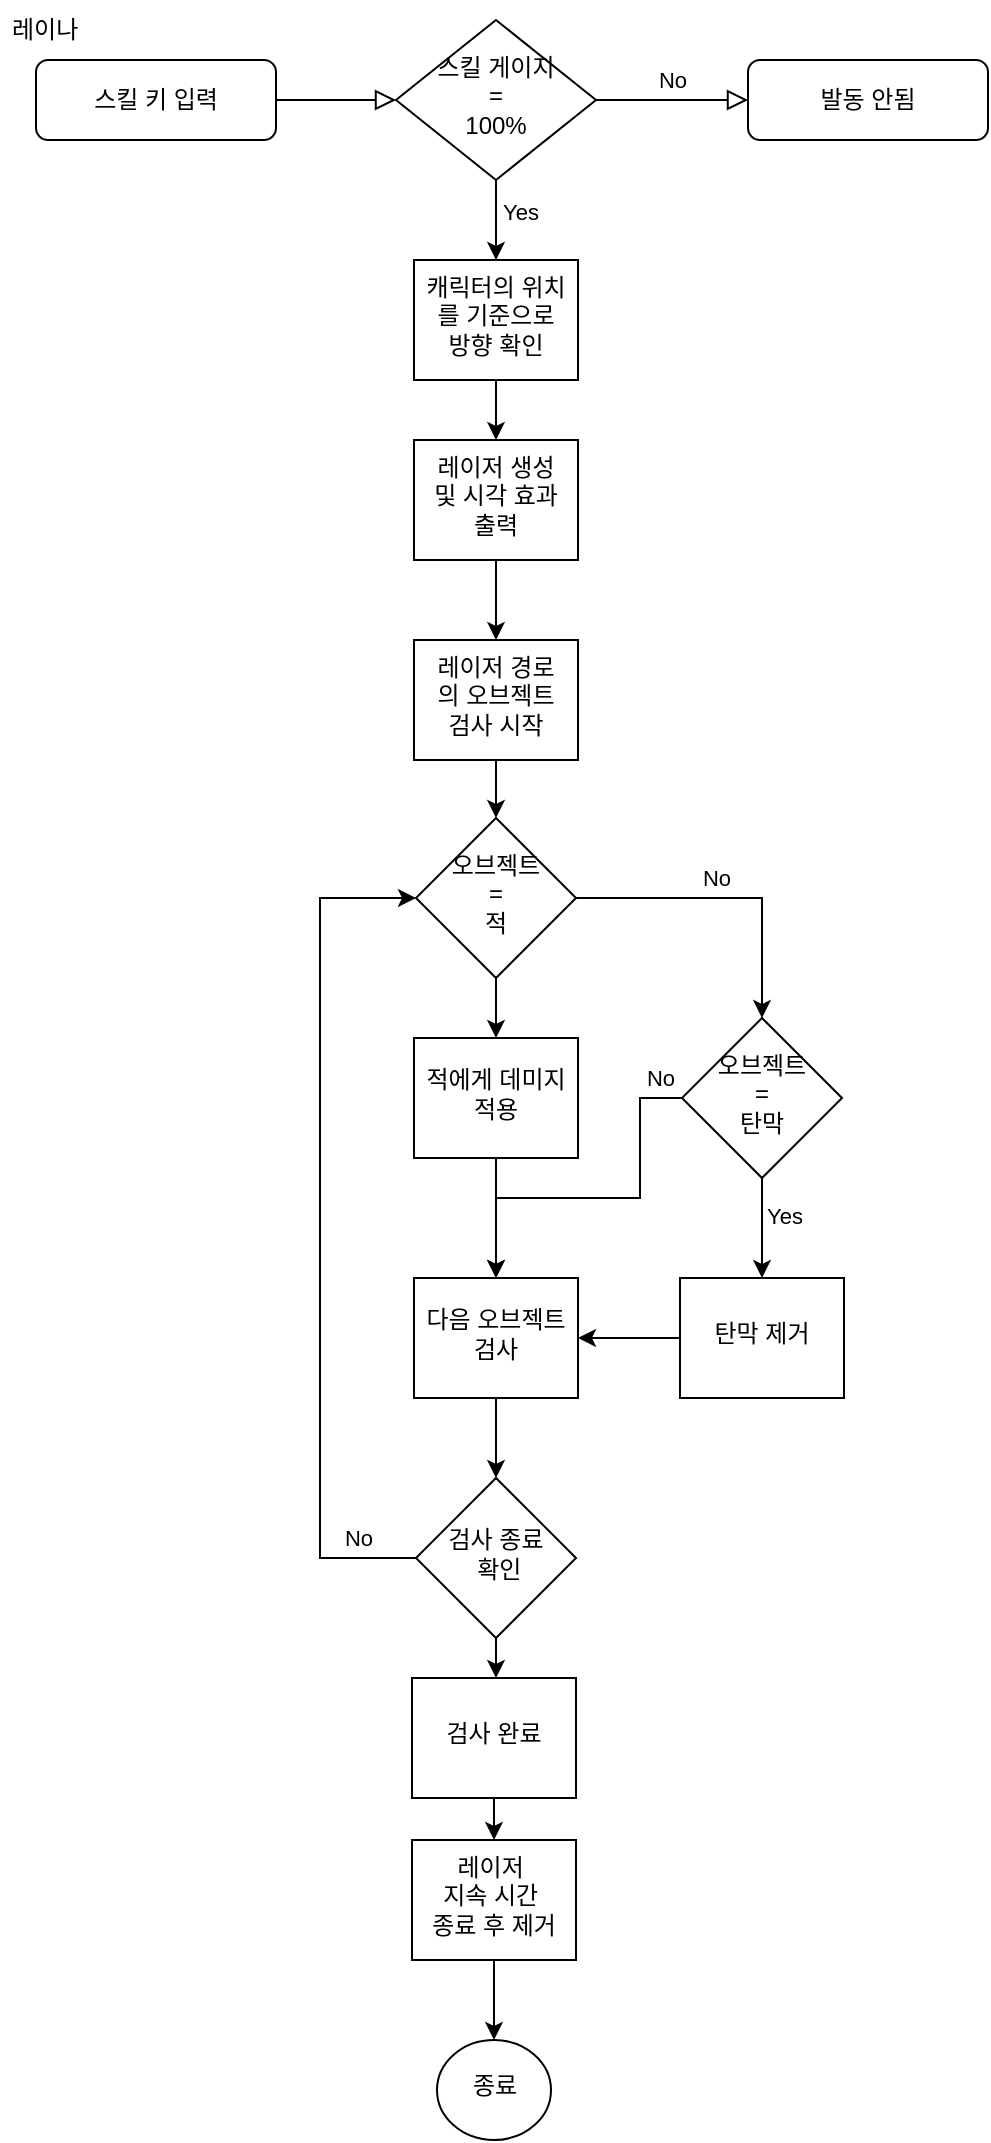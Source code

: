 <mxfile version="26.2.15">
  <diagram id="C5RBs43oDa-KdzZeNtuy" name="Page-1">
    <mxGraphModel dx="712" dy="1193" grid="1" gridSize="10" guides="1" tooltips="1" connect="1" arrows="1" fold="1" page="1" pageScale="1" pageWidth="827" pageHeight="1169" math="0" shadow="0">
      <root>
        <mxCell id="WIyWlLk6GJQsqaUBKTNV-0" />
        <mxCell id="WIyWlLk6GJQsqaUBKTNV-1" parent="WIyWlLk6GJQsqaUBKTNV-0" />
        <mxCell id="WIyWlLk6GJQsqaUBKTNV-2" value="" style="rounded=0;html=1;jettySize=auto;orthogonalLoop=1;fontSize=11;endArrow=block;endFill=0;endSize=8;strokeWidth=1;shadow=0;labelBackgroundColor=none;edgeStyle=orthogonalEdgeStyle;" parent="WIyWlLk6GJQsqaUBKTNV-1" source="WIyWlLk6GJQsqaUBKTNV-3" target="WIyWlLk6GJQsqaUBKTNV-6" edge="1">
          <mxGeometry relative="1" as="geometry" />
        </mxCell>
        <mxCell id="WIyWlLk6GJQsqaUBKTNV-3" value="스킬 키 입력" style="rounded=1;whiteSpace=wrap;html=1;fontSize=12;glass=0;strokeWidth=1;shadow=0;" parent="WIyWlLk6GJQsqaUBKTNV-1" vertex="1">
          <mxGeometry x="58" y="70" width="120" height="40" as="geometry" />
        </mxCell>
        <mxCell id="WIyWlLk6GJQsqaUBKTNV-5" value="No" style="edgeStyle=orthogonalEdgeStyle;rounded=0;html=1;jettySize=auto;orthogonalLoop=1;fontSize=11;endArrow=block;endFill=0;endSize=8;strokeWidth=1;shadow=0;labelBackgroundColor=none;" parent="WIyWlLk6GJQsqaUBKTNV-1" source="WIyWlLk6GJQsqaUBKTNV-6" target="WIyWlLk6GJQsqaUBKTNV-7" edge="1">
          <mxGeometry y="10" relative="1" as="geometry">
            <mxPoint as="offset" />
          </mxGeometry>
        </mxCell>
        <mxCell id="XRQsmOzAujlqHSzxxDNQ-4" value="" style="edgeStyle=orthogonalEdgeStyle;rounded=0;orthogonalLoop=1;jettySize=auto;html=1;" parent="WIyWlLk6GJQsqaUBKTNV-1" source="WIyWlLk6GJQsqaUBKTNV-6" target="XRQsmOzAujlqHSzxxDNQ-3" edge="1">
          <mxGeometry relative="1" as="geometry" />
        </mxCell>
        <mxCell id="XRQsmOzAujlqHSzxxDNQ-5" value="Yes" style="edgeLabel;html=1;align=center;verticalAlign=middle;resizable=0;points=[];" parent="XRQsmOzAujlqHSzxxDNQ-4" vertex="1" connectable="0">
          <mxGeometry x="-0.209" y="2" relative="1" as="geometry">
            <mxPoint x="10" as="offset" />
          </mxGeometry>
        </mxCell>
        <mxCell id="WIyWlLk6GJQsqaUBKTNV-6" value="스킬 게이지&lt;div&gt;=&lt;/div&gt;&lt;div&gt;100%&lt;/div&gt;" style="rhombus;whiteSpace=wrap;html=1;shadow=0;fontFamily=Helvetica;fontSize=12;align=center;strokeWidth=1;spacing=6;spacingTop=-4;" parent="WIyWlLk6GJQsqaUBKTNV-1" vertex="1">
          <mxGeometry x="238" y="50" width="100" height="80" as="geometry" />
        </mxCell>
        <mxCell id="WIyWlLk6GJQsqaUBKTNV-7" value="발동 안됨" style="rounded=1;whiteSpace=wrap;html=1;fontSize=12;glass=0;strokeWidth=1;shadow=0;" parent="WIyWlLk6GJQsqaUBKTNV-1" vertex="1">
          <mxGeometry x="414" y="70" width="120" height="40" as="geometry" />
        </mxCell>
        <mxCell id="XRQsmOzAujlqHSzxxDNQ-51" value="" style="edgeStyle=orthogonalEdgeStyle;rounded=0;orthogonalLoop=1;jettySize=auto;html=1;" parent="WIyWlLk6GJQsqaUBKTNV-1" source="XRQsmOzAujlqHSzxxDNQ-3" target="XRQsmOzAujlqHSzxxDNQ-50" edge="1">
          <mxGeometry relative="1" as="geometry" />
        </mxCell>
        <mxCell id="XRQsmOzAujlqHSzxxDNQ-3" value="캐릭터의 위치를 기준으로 방향 확인" style="whiteSpace=wrap;html=1;shadow=0;strokeWidth=1;spacing=6;spacingTop=-4;" parent="WIyWlLk6GJQsqaUBKTNV-1" vertex="1">
          <mxGeometry x="247" y="170" width="82" height="60" as="geometry" />
        </mxCell>
        <mxCell id="XRQsmOzAujlqHSzxxDNQ-47" value="레이나" style="text;strokeColor=none;fillColor=none;align=left;verticalAlign=middle;spacingLeft=4;spacingRight=4;overflow=hidden;points=[[0,0.5],[1,0.5]];portConstraint=eastwest;rotatable=0;whiteSpace=wrap;html=1;" parent="WIyWlLk6GJQsqaUBKTNV-1" vertex="1">
          <mxGeometry x="40" y="40" width="80" height="30" as="geometry" />
        </mxCell>
        <mxCell id="XRQsmOzAujlqHSzxxDNQ-53" value="" style="edgeStyle=orthogonalEdgeStyle;rounded=0;orthogonalLoop=1;jettySize=auto;html=1;" parent="WIyWlLk6GJQsqaUBKTNV-1" source="XRQsmOzAujlqHSzxxDNQ-50" target="XRQsmOzAujlqHSzxxDNQ-52" edge="1">
          <mxGeometry relative="1" as="geometry" />
        </mxCell>
        <mxCell id="XRQsmOzAujlqHSzxxDNQ-50" value="레이저 생성 및 시각 효과 출력" style="whiteSpace=wrap;html=1;shadow=0;strokeWidth=1;spacing=6;spacingTop=-4;" parent="WIyWlLk6GJQsqaUBKTNV-1" vertex="1">
          <mxGeometry x="247" y="260" width="82" height="60" as="geometry" />
        </mxCell>
        <mxCell id="XRQsmOzAujlqHSzxxDNQ-55" value="" style="edgeStyle=orthogonalEdgeStyle;rounded=0;orthogonalLoop=1;jettySize=auto;html=1;" parent="WIyWlLk6GJQsqaUBKTNV-1" source="XRQsmOzAujlqHSzxxDNQ-52" target="XRQsmOzAujlqHSzxxDNQ-54" edge="1">
          <mxGeometry relative="1" as="geometry" />
        </mxCell>
        <mxCell id="XRQsmOzAujlqHSzxxDNQ-52" value="레이저 경로 의 오브젝트 검사 시작" style="whiteSpace=wrap;html=1;shadow=0;strokeWidth=1;spacing=6;spacingTop=-4;" parent="WIyWlLk6GJQsqaUBKTNV-1" vertex="1">
          <mxGeometry x="247" y="360" width="82" height="60" as="geometry" />
        </mxCell>
        <mxCell id="XRQsmOzAujlqHSzxxDNQ-57" value="" style="edgeStyle=orthogonalEdgeStyle;rounded=0;orthogonalLoop=1;jettySize=auto;html=1;entryX=0.5;entryY=0;entryDx=0;entryDy=0;" parent="WIyWlLk6GJQsqaUBKTNV-1" source="XRQsmOzAujlqHSzxxDNQ-54" target="XRQsmOzAujlqHSzxxDNQ-59" edge="1">
          <mxGeometry relative="1" as="geometry">
            <mxPoint x="388" y="489" as="targetPoint" />
          </mxGeometry>
        </mxCell>
        <mxCell id="XRQsmOzAujlqHSzxxDNQ-58" value="No" style="edgeLabel;html=1;align=center;verticalAlign=middle;resizable=0;points=[];" parent="XRQsmOzAujlqHSzxxDNQ-57" vertex="1" connectable="0">
          <mxGeometry x="-0.087" y="2" relative="1" as="geometry">
            <mxPoint y="-8" as="offset" />
          </mxGeometry>
        </mxCell>
        <mxCell id="XRQsmOzAujlqHSzxxDNQ-66" value="" style="edgeStyle=orthogonalEdgeStyle;rounded=0;orthogonalLoop=1;jettySize=auto;html=1;" parent="WIyWlLk6GJQsqaUBKTNV-1" source="XRQsmOzAujlqHSzxxDNQ-54" target="XRQsmOzAujlqHSzxxDNQ-67" edge="1">
          <mxGeometry relative="1" as="geometry">
            <mxPoint x="288" y="619" as="targetPoint" />
          </mxGeometry>
        </mxCell>
        <mxCell id="XRQsmOzAujlqHSzxxDNQ-54" value="오브젝트&lt;div&gt;=&lt;/div&gt;&lt;div&gt;적&lt;/div&gt;" style="rhombus;whiteSpace=wrap;html=1;shadow=0;strokeWidth=1;spacing=6;spacingTop=-4;" parent="WIyWlLk6GJQsqaUBKTNV-1" vertex="1">
          <mxGeometry x="248" y="449" width="80" height="80" as="geometry" />
        </mxCell>
        <mxCell id="XRQsmOzAujlqHSzxxDNQ-61" value="" style="edgeStyle=orthogonalEdgeStyle;rounded=0;orthogonalLoop=1;jettySize=auto;html=1;" parent="WIyWlLk6GJQsqaUBKTNV-1" source="XRQsmOzAujlqHSzxxDNQ-59" target="XRQsmOzAujlqHSzxxDNQ-62" edge="1">
          <mxGeometry relative="1" as="geometry">
            <mxPoint x="420" y="619" as="targetPoint" />
          </mxGeometry>
        </mxCell>
        <mxCell id="XRQsmOzAujlqHSzxxDNQ-64" value="Yes" style="edgeLabel;html=1;align=center;verticalAlign=middle;resizable=0;points=[];" parent="XRQsmOzAujlqHSzxxDNQ-61" vertex="1" connectable="0">
          <mxGeometry x="-0.231" y="2" relative="1" as="geometry">
            <mxPoint x="9" as="offset" />
          </mxGeometry>
        </mxCell>
        <mxCell id="XRQsmOzAujlqHSzxxDNQ-71" value="" style="edgeStyle=orthogonalEdgeStyle;rounded=0;orthogonalLoop=1;jettySize=auto;html=1;" parent="WIyWlLk6GJQsqaUBKTNV-1" source="XRQsmOzAujlqHSzxxDNQ-59" target="XRQsmOzAujlqHSzxxDNQ-68" edge="1">
          <mxGeometry relative="1" as="geometry">
            <mxPoint x="288" y="649" as="targetPoint" />
            <Array as="points">
              <mxPoint x="360" y="589" />
              <mxPoint x="360" y="639" />
              <mxPoint x="288" y="639" />
            </Array>
          </mxGeometry>
        </mxCell>
        <mxCell id="XRQsmOzAujlqHSzxxDNQ-72" value="No" style="edgeLabel;html=1;align=center;verticalAlign=middle;resizable=0;points=[];" parent="XRQsmOzAujlqHSzxxDNQ-71" vertex="1" connectable="0">
          <mxGeometry x="-0.314" y="-2" relative="1" as="geometry">
            <mxPoint x="12" y="-52" as="offset" />
          </mxGeometry>
        </mxCell>
        <mxCell id="XRQsmOzAujlqHSzxxDNQ-59" value="오브젝트&lt;div&gt;=&lt;/div&gt;&lt;div&gt;탄막&lt;/div&gt;" style="rhombus;whiteSpace=wrap;html=1;shadow=0;strokeWidth=1;spacing=6;spacingTop=-4;" parent="WIyWlLk6GJQsqaUBKTNV-1" vertex="1">
          <mxGeometry x="381" y="549" width="80" height="80" as="geometry" />
        </mxCell>
        <mxCell id="XRQsmOzAujlqHSzxxDNQ-70" value="" style="edgeStyle=orthogonalEdgeStyle;rounded=0;orthogonalLoop=1;jettySize=auto;html=1;" parent="WIyWlLk6GJQsqaUBKTNV-1" source="XRQsmOzAujlqHSzxxDNQ-62" target="XRQsmOzAujlqHSzxxDNQ-68" edge="1">
          <mxGeometry relative="1" as="geometry" />
        </mxCell>
        <mxCell id="XRQsmOzAujlqHSzxxDNQ-62" value="탄막 제거" style="whiteSpace=wrap;html=1;shadow=0;strokeWidth=1;spacing=6;spacingTop=-4;" parent="WIyWlLk6GJQsqaUBKTNV-1" vertex="1">
          <mxGeometry x="380" y="679" width="82" height="60" as="geometry" />
        </mxCell>
        <mxCell id="XRQsmOzAujlqHSzxxDNQ-69" value="" style="edgeStyle=orthogonalEdgeStyle;rounded=0;orthogonalLoop=1;jettySize=auto;html=1;" parent="WIyWlLk6GJQsqaUBKTNV-1" source="XRQsmOzAujlqHSzxxDNQ-67" target="XRQsmOzAujlqHSzxxDNQ-68" edge="1">
          <mxGeometry relative="1" as="geometry" />
        </mxCell>
        <mxCell id="XRQsmOzAujlqHSzxxDNQ-67" value="적에게 데미지 적용" style="whiteSpace=wrap;html=1;shadow=0;strokeWidth=1;spacing=6;spacingTop=-4;" parent="WIyWlLk6GJQsqaUBKTNV-1" vertex="1">
          <mxGeometry x="247" y="559" width="82" height="60" as="geometry" />
        </mxCell>
        <mxCell id="XRQsmOzAujlqHSzxxDNQ-74" value="" style="edgeStyle=orthogonalEdgeStyle;rounded=0;orthogonalLoop=1;jettySize=auto;html=1;" parent="WIyWlLk6GJQsqaUBKTNV-1" source="XRQsmOzAujlqHSzxxDNQ-68" target="XRQsmOzAujlqHSzxxDNQ-75" edge="1">
          <mxGeometry relative="1" as="geometry">
            <mxPoint x="288" y="779" as="targetPoint" />
          </mxGeometry>
        </mxCell>
        <mxCell id="XRQsmOzAujlqHSzxxDNQ-68" value="다음 오브젝트 검사" style="whiteSpace=wrap;html=1;shadow=0;strokeWidth=1;spacing=6;spacingTop=-4;" parent="WIyWlLk6GJQsqaUBKTNV-1" vertex="1">
          <mxGeometry x="247" y="679" width="82" height="60" as="geometry" />
        </mxCell>
        <mxCell id="XRQsmOzAujlqHSzxxDNQ-79" value="" style="edgeStyle=orthogonalEdgeStyle;rounded=0;orthogonalLoop=1;jettySize=auto;html=1;" parent="WIyWlLk6GJQsqaUBKTNV-1" source="XRQsmOzAujlqHSzxxDNQ-75" edge="1">
          <mxGeometry relative="1" as="geometry">
            <mxPoint x="288.029" y="879" as="targetPoint" />
          </mxGeometry>
        </mxCell>
        <mxCell id="XRQsmOzAujlqHSzxxDNQ-75" value="검사 종료&lt;div&gt;&amp;nbsp;&lt;span style=&quot;background-color: transparent; color: light-dark(rgb(0, 0, 0), rgb(255, 255, 255));&quot;&gt;확인&lt;/span&gt;&lt;/div&gt;" style="rhombus;whiteSpace=wrap;html=1;shadow=0;strokeWidth=1;spacing=6;spacingTop=-4;" parent="WIyWlLk6GJQsqaUBKTNV-1" vertex="1">
          <mxGeometry x="248" y="779" width="80" height="80" as="geometry" />
        </mxCell>
        <mxCell id="XRQsmOzAujlqHSzxxDNQ-76" value="" style="endArrow=classic;html=1;rounded=0;exitX=0;exitY=0.5;exitDx=0;exitDy=0;" parent="WIyWlLk6GJQsqaUBKTNV-1" source="XRQsmOzAujlqHSzxxDNQ-75" target="XRQsmOzAujlqHSzxxDNQ-54" edge="1">
          <mxGeometry width="50" height="50" relative="1" as="geometry">
            <mxPoint x="150" y="819" as="sourcePoint" />
            <mxPoint x="200" y="429" as="targetPoint" />
            <Array as="points">
              <mxPoint x="200" y="819" />
              <mxPoint x="200" y="489" />
            </Array>
          </mxGeometry>
        </mxCell>
        <mxCell id="XRQsmOzAujlqHSzxxDNQ-77" value="No" style="edgeLabel;html=1;align=center;verticalAlign=middle;resizable=0;points=[];" parent="XRQsmOzAujlqHSzxxDNQ-76" vertex="1" connectable="0">
          <mxGeometry x="-0.863" y="-2" relative="1" as="geometry">
            <mxPoint y="-8" as="offset" />
          </mxGeometry>
        </mxCell>
        <mxCell id="XRQsmOzAujlqHSzxxDNQ-83" value="" style="edgeStyle=orthogonalEdgeStyle;rounded=0;orthogonalLoop=1;jettySize=auto;html=1;" parent="WIyWlLk6GJQsqaUBKTNV-1" source="XRQsmOzAujlqHSzxxDNQ-80" target="XRQsmOzAujlqHSzxxDNQ-82" edge="1">
          <mxGeometry relative="1" as="geometry" />
        </mxCell>
        <mxCell id="XRQsmOzAujlqHSzxxDNQ-80" value="검사 완료" style="whiteSpace=wrap;html=1;shadow=0;strokeWidth=1;spacing=6;spacingTop=-4;" parent="WIyWlLk6GJQsqaUBKTNV-1" vertex="1">
          <mxGeometry x="246" y="879" width="82" height="60" as="geometry" />
        </mxCell>
        <mxCell id="XRQsmOzAujlqHSzxxDNQ-85" value="" style="edgeStyle=orthogonalEdgeStyle;rounded=0;orthogonalLoop=1;jettySize=auto;html=1;" parent="WIyWlLk6GJQsqaUBKTNV-1" source="XRQsmOzAujlqHSzxxDNQ-82" target="XRQsmOzAujlqHSzxxDNQ-84" edge="1">
          <mxGeometry relative="1" as="geometry" />
        </mxCell>
        <mxCell id="XRQsmOzAujlqHSzxxDNQ-82" value="레이저&amp;nbsp;&lt;div&gt;지속 시간&amp;nbsp;&lt;div&gt;종료 후 제거&lt;/div&gt;&lt;/div&gt;" style="whiteSpace=wrap;html=1;shadow=0;strokeWidth=1;spacing=6;spacingTop=-4;" parent="WIyWlLk6GJQsqaUBKTNV-1" vertex="1">
          <mxGeometry x="246" y="960" width="82" height="60" as="geometry" />
        </mxCell>
        <mxCell id="XRQsmOzAujlqHSzxxDNQ-84" value="종료" style="ellipse;whiteSpace=wrap;html=1;shadow=0;strokeWidth=1;spacing=6;spacingTop=-4;" parent="WIyWlLk6GJQsqaUBKTNV-1" vertex="1">
          <mxGeometry x="258.5" y="1060" width="57" height="50" as="geometry" />
        </mxCell>
      </root>
    </mxGraphModel>
  </diagram>
</mxfile>
